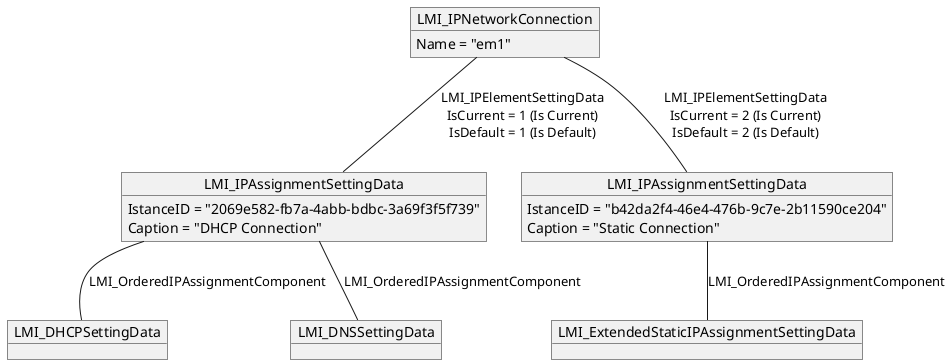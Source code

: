 @startuml

object LMI_IPNetworkConnection {
    Name = "em1"
}

object "LMI_IPAssignmentSettingData" as C1 {
    IstanceID = "2069e582-fb7a-4abb-bdbc-3a69f3f5f739"
    Caption = "DHCP Connection"
}

object "LMI_IPAssignmentSettingData" as C2 {
    IstanceID = "b42da2f4-46e4-476b-9c7e-2b11590ce204"
    Caption = "Static Connection"
}


object "LMI_DHCPSettingData" as DHCP1 {
}

object "LMI_DNSSettingData" as DNS1 {

}

object "LMI_ExtendedStaticIPAssignmentSettingData" as Static1 {

}

C1 -- DHCP1 : LMI_OrderedIPAssignmentComponent
C1 -- DNS1 : LMI_OrderedIPAssignmentComponent
C2 -- Static1 : LMI_OrderedIPAssignmentComponent
LMI_IPNetworkConnection -- C1 : "LMI_IPElementSettingData\nIsCurrent = 1 (Is Current)\nIsDefault = 1 (Is Default)"
LMI_IPNetworkConnection -- C2 : "LMI_IPElementSettingData\nIsCurrent = 2 (Is Current)\nIsDefault = 2 (Is Default)"

@enduml
